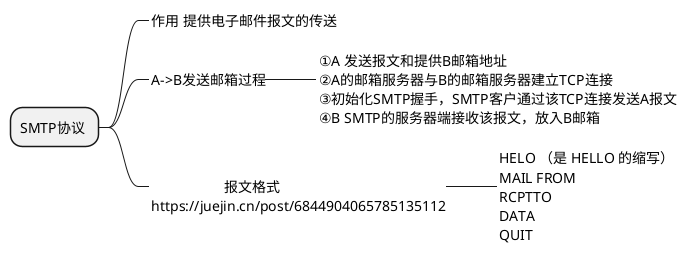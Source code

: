 @startmindmap
* SMTP协议 
**_ 作用 提供电子邮件报文的传送

**_ A->B发送邮箱过程
***_:
①A 发送报文和提供B邮箱地址
②A的邮箱服务器与B的邮箱服务器建立TCP连接
③初始化SMTP握手，SMTP客户通过该TCP连接发送A报文
④B SMTP的服务器端接收该报文，放入B邮箱;
**_:                
                    报文格式
https://juejin.cn/post/6844904065785135112;
***_:
HELO （是 HELLO 的缩写）
MAIL FROM 
RCPTTO
DATA
QUIT;

@endmindmap